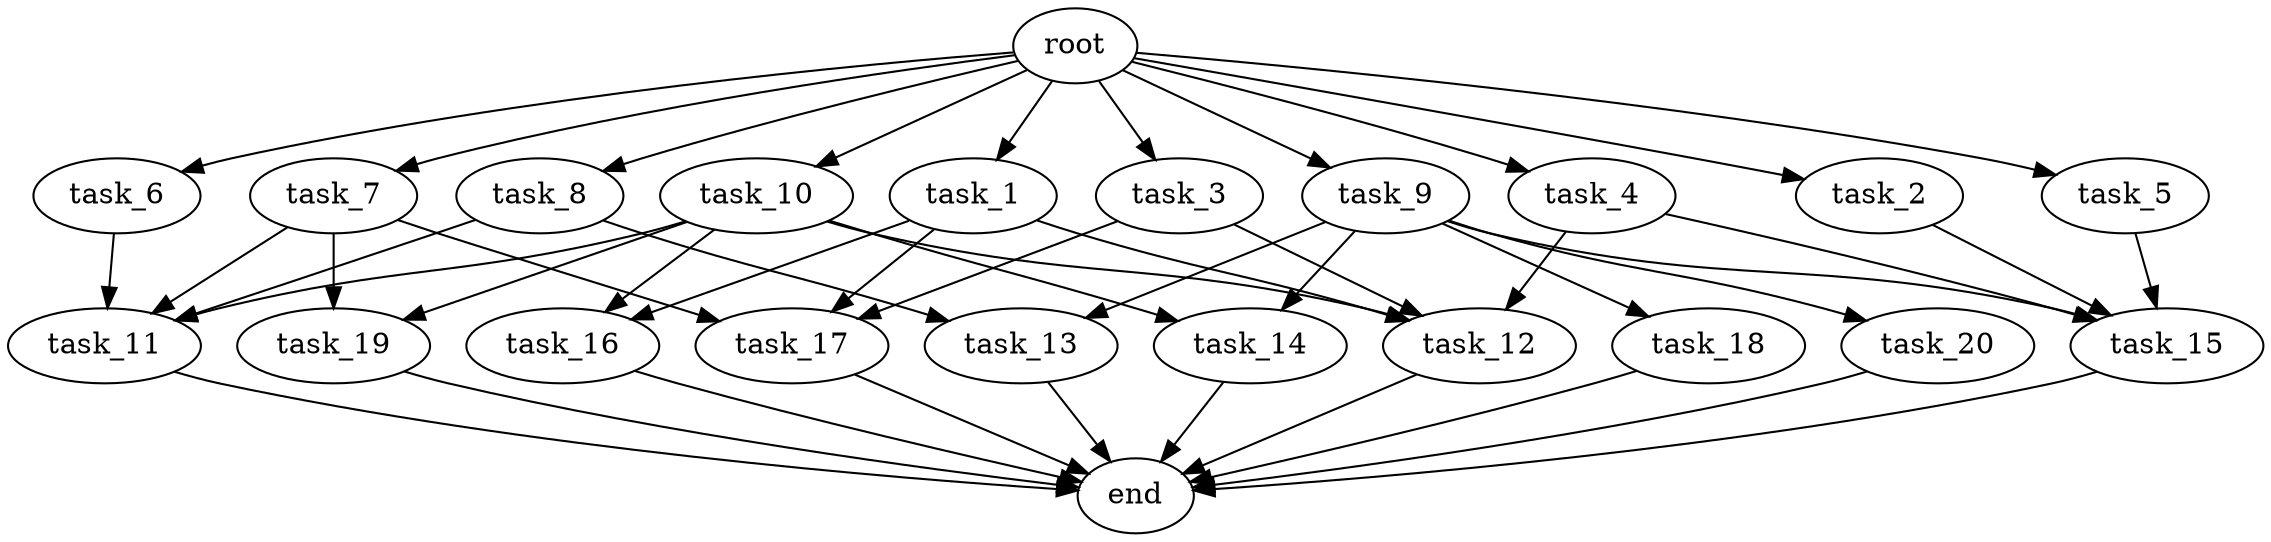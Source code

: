 digraph G {
  root [size="0.000000e+00"];
  task_1 [size="6.186830e+09"];
  task_2 [size="9.308557e+09"];
  task_3 [size="9.969734e+09"];
  task_4 [size="6.251698e+09"];
  task_5 [size="5.986915e+08"];
  task_6 [size="6.446104e+09"];
  task_7 [size="7.013580e+09"];
  task_8 [size="7.914871e+09"];
  task_9 [size="1.259149e+09"];
  task_10 [size="2.327514e+09"];
  task_11 [size="9.816775e+09"];
  task_12 [size="7.885830e+09"];
  task_13 [size="7.567219e+09"];
  task_14 [size="8.055448e+09"];
  task_15 [size="4.387750e+09"];
  task_16 [size="1.930460e+09"];
  task_17 [size="6.892811e+09"];
  task_18 [size="3.582317e+09"];
  task_19 [size="1.348187e+09"];
  task_20 [size="8.986732e+09"];
  end [size="0.000000e+00"];

  root -> task_1 [size="1.000000e-12"];
  root -> task_2 [size="1.000000e-12"];
  root -> task_3 [size="1.000000e-12"];
  root -> task_4 [size="1.000000e-12"];
  root -> task_5 [size="1.000000e-12"];
  root -> task_6 [size="1.000000e-12"];
  root -> task_7 [size="1.000000e-12"];
  root -> task_8 [size="1.000000e-12"];
  root -> task_9 [size="1.000000e-12"];
  root -> task_10 [size="1.000000e-12"];
  task_1 -> task_12 [size="1.971457e+08"];
  task_1 -> task_16 [size="9.652300e+07"];
  task_1 -> task_17 [size="2.297604e+08"];
  task_2 -> task_15 [size="1.096938e+08"];
  task_3 -> task_12 [size="1.971457e+08"];
  task_3 -> task_17 [size="2.297604e+08"];
  task_4 -> task_12 [size="1.971457e+08"];
  task_4 -> task_15 [size="1.096938e+08"];
  task_5 -> task_15 [size="1.096938e+08"];
  task_6 -> task_11 [size="2.454194e+08"];
  task_7 -> task_11 [size="2.454194e+08"];
  task_7 -> task_17 [size="2.297604e+08"];
  task_7 -> task_19 [size="6.740935e+07"];
  task_8 -> task_11 [size="2.454194e+08"];
  task_8 -> task_13 [size="3.783609e+08"];
  task_9 -> task_13 [size="3.783609e+08"];
  task_9 -> task_14 [size="4.027724e+08"];
  task_9 -> task_15 [size="1.096938e+08"];
  task_9 -> task_18 [size="3.582317e+08"];
  task_9 -> task_20 [size="8.986732e+08"];
  task_10 -> task_11 [size="2.454194e+08"];
  task_10 -> task_12 [size="1.971457e+08"];
  task_10 -> task_14 [size="4.027724e+08"];
  task_10 -> task_16 [size="9.652300e+07"];
  task_10 -> task_19 [size="6.740935e+07"];
  task_11 -> end [size="1.000000e-12"];
  task_12 -> end [size="1.000000e-12"];
  task_13 -> end [size="1.000000e-12"];
  task_14 -> end [size="1.000000e-12"];
  task_15 -> end [size="1.000000e-12"];
  task_16 -> end [size="1.000000e-12"];
  task_17 -> end [size="1.000000e-12"];
  task_18 -> end [size="1.000000e-12"];
  task_19 -> end [size="1.000000e-12"];
  task_20 -> end [size="1.000000e-12"];
}
